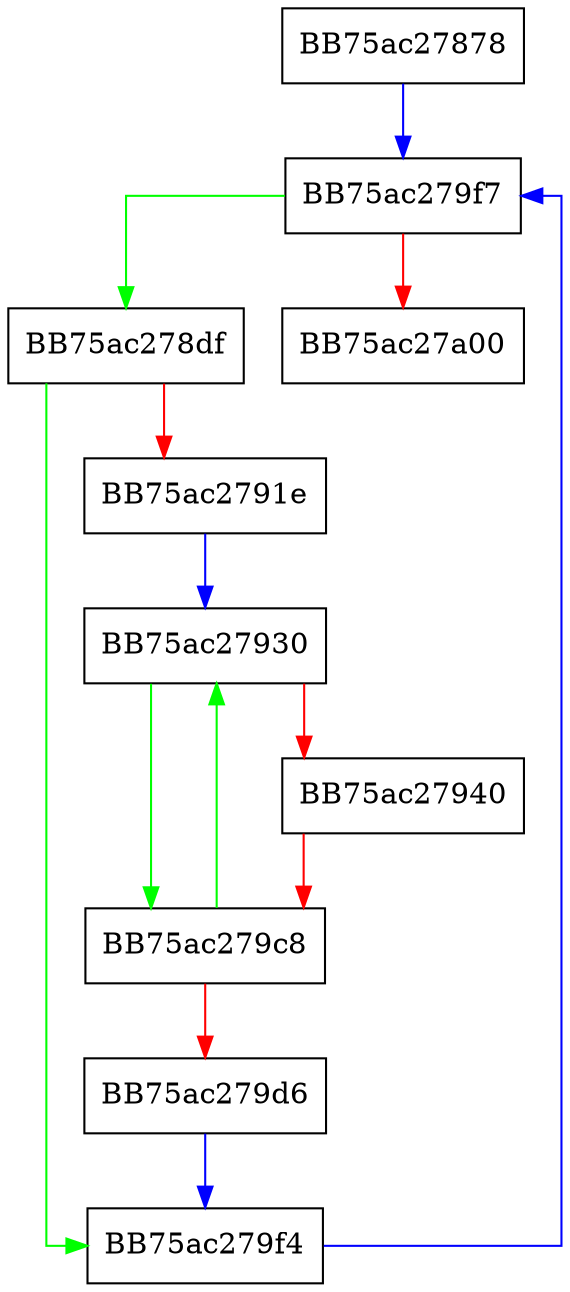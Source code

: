 digraph ZSTD_ldm_fillHashTable {
  node [shape="box"];
  graph [splines=ortho];
  BB75ac27878 -> BB75ac279f7 [color="blue"];
  BB75ac278df -> BB75ac279f4 [color="green"];
  BB75ac278df -> BB75ac2791e [color="red"];
  BB75ac2791e -> BB75ac27930 [color="blue"];
  BB75ac27930 -> BB75ac279c8 [color="green"];
  BB75ac27930 -> BB75ac27940 [color="red"];
  BB75ac27940 -> BB75ac279c8 [color="red"];
  BB75ac279c8 -> BB75ac27930 [color="green"];
  BB75ac279c8 -> BB75ac279d6 [color="red"];
  BB75ac279d6 -> BB75ac279f4 [color="blue"];
  BB75ac279f4 -> BB75ac279f7 [color="blue"];
  BB75ac279f7 -> BB75ac278df [color="green"];
  BB75ac279f7 -> BB75ac27a00 [color="red"];
}